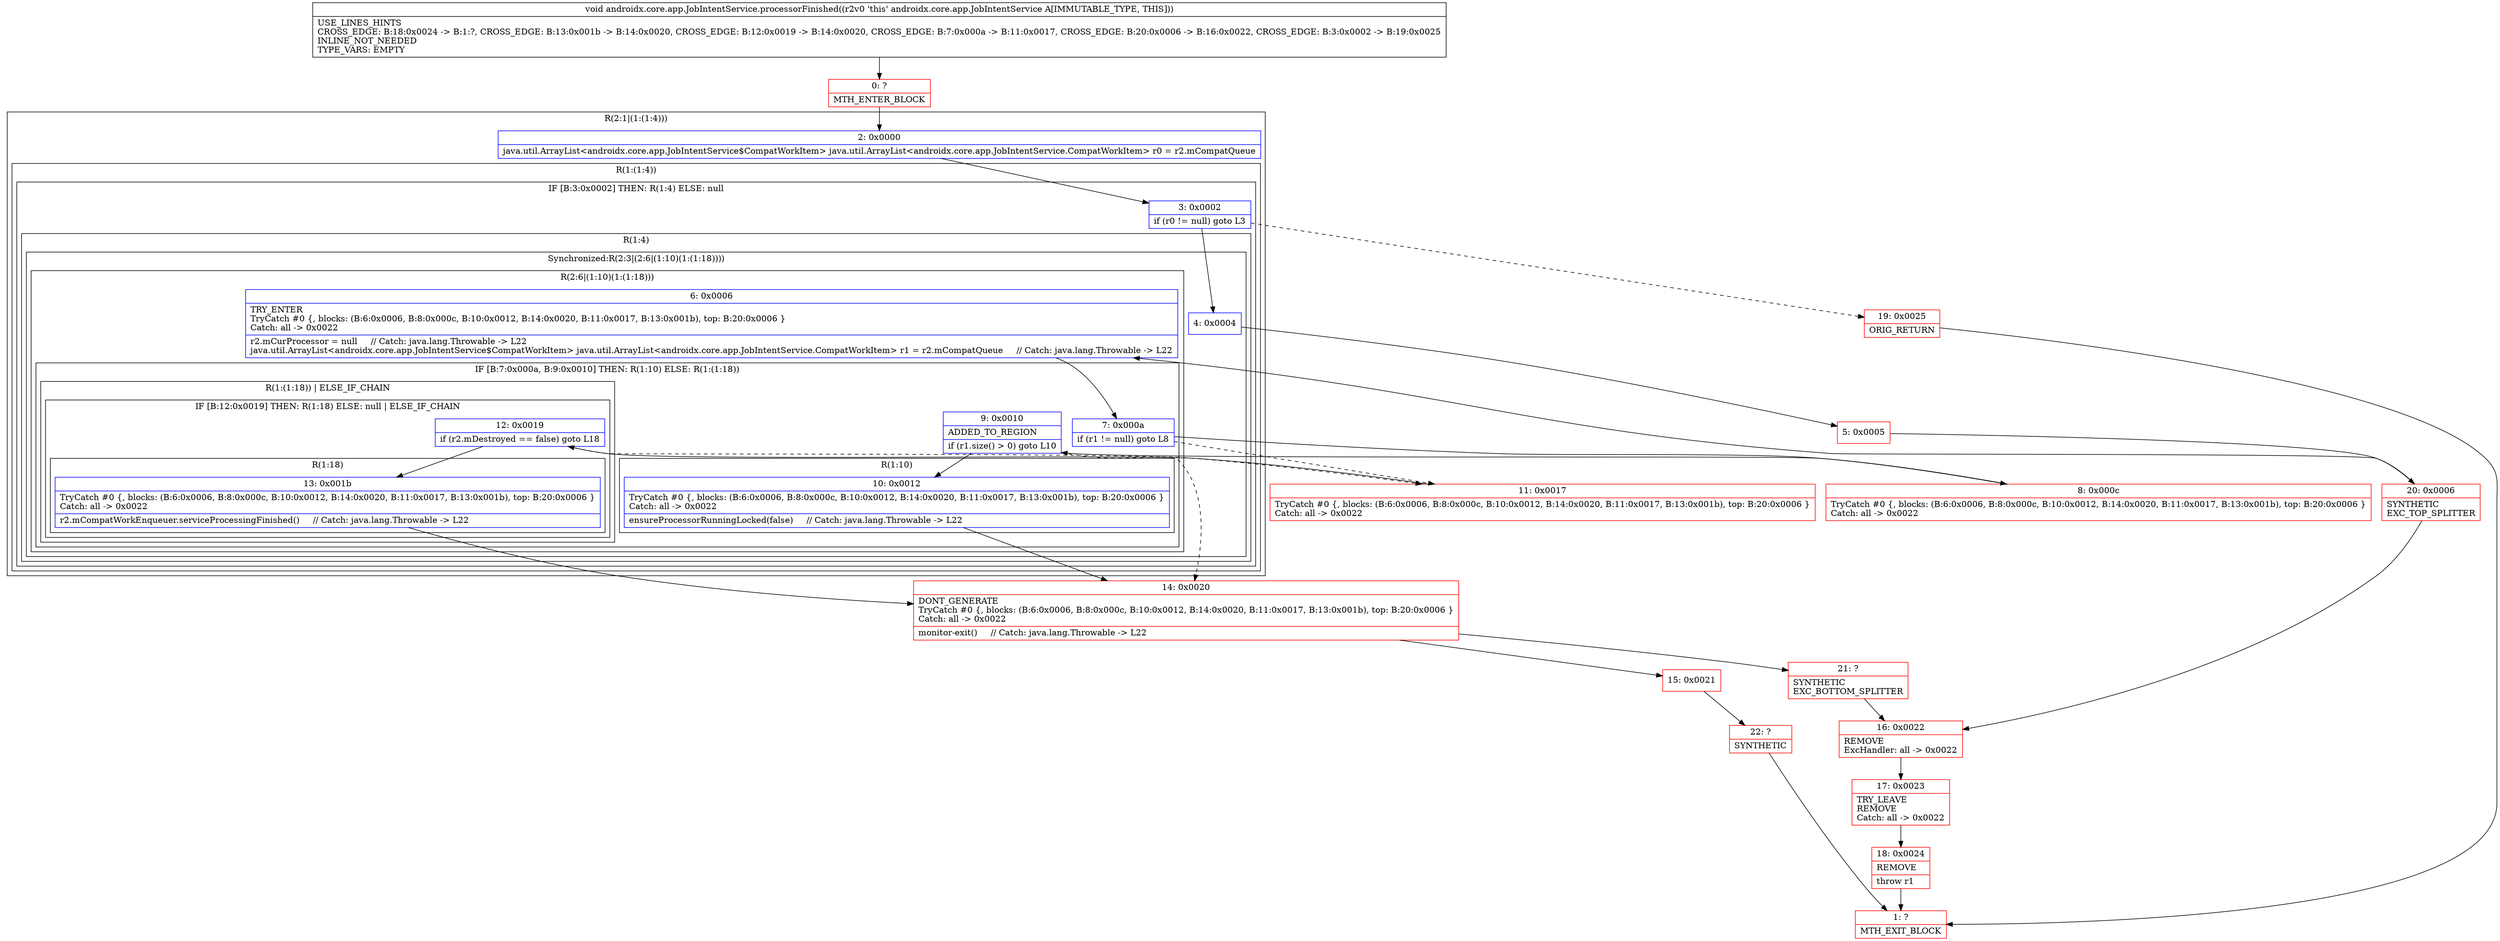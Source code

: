 digraph "CFG forandroidx.core.app.JobIntentService.processorFinished()V" {
subgraph cluster_Region_2098822389 {
label = "R(2:1|(1:(1:4)))";
node [shape=record,color=blue];
Node_2 [shape=record,label="{2\:\ 0x0000|java.util.ArrayList\<androidx.core.app.JobIntentService$CompatWorkItem\> java.util.ArrayList\<androidx.core.app.JobIntentService.CompatWorkItem\> r0 = r2.mCompatQueue\l}"];
subgraph cluster_Region_208756153 {
label = "R(1:(1:4))";
node [shape=record,color=blue];
subgraph cluster_IfRegion_807780374 {
label = "IF [B:3:0x0002] THEN: R(1:4) ELSE: null";
node [shape=record,color=blue];
Node_3 [shape=record,label="{3\:\ 0x0002|if (r0 != null) goto L3\l}"];
subgraph cluster_Region_1236039564 {
label = "R(1:4)";
node [shape=record,color=blue];
subgraph cluster_SynchronizedRegion_335939233 {
label = "Synchronized:R(2:3|(2:6|(1:10)(1:(1:18))))";
node [shape=record,color=blue];
Node_4 [shape=record,label="{4\:\ 0x0004}"];
subgraph cluster_Region_948898981 {
label = "R(2:6|(1:10)(1:(1:18)))";
node [shape=record,color=blue];
Node_6 [shape=record,label="{6\:\ 0x0006|TRY_ENTER\lTryCatch #0 \{, blocks: (B:6:0x0006, B:8:0x000c, B:10:0x0012, B:14:0x0020, B:11:0x0017, B:13:0x001b), top: B:20:0x0006 \}\lCatch: all \-\> 0x0022\l|r2.mCurProcessor = null     \/\/ Catch: java.lang.Throwable \-\> L22\ljava.util.ArrayList\<androidx.core.app.JobIntentService$CompatWorkItem\> java.util.ArrayList\<androidx.core.app.JobIntentService.CompatWorkItem\> r1 = r2.mCompatQueue     \/\/ Catch: java.lang.Throwable \-\> L22\l}"];
subgraph cluster_IfRegion_247931285 {
label = "IF [B:7:0x000a, B:9:0x0010] THEN: R(1:10) ELSE: R(1:(1:18))";
node [shape=record,color=blue];
Node_7 [shape=record,label="{7\:\ 0x000a|if (r1 != null) goto L8\l}"];
Node_9 [shape=record,label="{9\:\ 0x0010|ADDED_TO_REGION\l|if (r1.size() \> 0) goto L10\l}"];
subgraph cluster_Region_913933261 {
label = "R(1:10)";
node [shape=record,color=blue];
Node_10 [shape=record,label="{10\:\ 0x0012|TryCatch #0 \{, blocks: (B:6:0x0006, B:8:0x000c, B:10:0x0012, B:14:0x0020, B:11:0x0017, B:13:0x001b), top: B:20:0x0006 \}\lCatch: all \-\> 0x0022\l|ensureProcessorRunningLocked(false)     \/\/ Catch: java.lang.Throwable \-\> L22\l}"];
}
subgraph cluster_Region_286849414 {
label = "R(1:(1:18)) | ELSE_IF_CHAIN\l";
node [shape=record,color=blue];
subgraph cluster_IfRegion_386065033 {
label = "IF [B:12:0x0019] THEN: R(1:18) ELSE: null | ELSE_IF_CHAIN\l";
node [shape=record,color=blue];
Node_12 [shape=record,label="{12\:\ 0x0019|if (r2.mDestroyed == false) goto L18\l}"];
subgraph cluster_Region_1035528178 {
label = "R(1:18)";
node [shape=record,color=blue];
Node_13 [shape=record,label="{13\:\ 0x001b|TryCatch #0 \{, blocks: (B:6:0x0006, B:8:0x000c, B:10:0x0012, B:14:0x0020, B:11:0x0017, B:13:0x001b), top: B:20:0x0006 \}\lCatch: all \-\> 0x0022\l|r2.mCompatWorkEnqueuer.serviceProcessingFinished()     \/\/ Catch: java.lang.Throwable \-\> L22\l}"];
}
}
}
}
}
}
}
}
}
}
Node_0 [shape=record,color=red,label="{0\:\ ?|MTH_ENTER_BLOCK\l}"];
Node_5 [shape=record,color=red,label="{5\:\ 0x0005}"];
Node_20 [shape=record,color=red,label="{20\:\ 0x0006|SYNTHETIC\lEXC_TOP_SPLITTER\l}"];
Node_8 [shape=record,color=red,label="{8\:\ 0x000c|TryCatch #0 \{, blocks: (B:6:0x0006, B:8:0x000c, B:10:0x0012, B:14:0x0020, B:11:0x0017, B:13:0x001b), top: B:20:0x0006 \}\lCatch: all \-\> 0x0022\l}"];
Node_14 [shape=record,color=red,label="{14\:\ 0x0020|DONT_GENERATE\lTryCatch #0 \{, blocks: (B:6:0x0006, B:8:0x000c, B:10:0x0012, B:14:0x0020, B:11:0x0017, B:13:0x001b), top: B:20:0x0006 \}\lCatch: all \-\> 0x0022\l|monitor\-exit()     \/\/ Catch: java.lang.Throwable \-\> L22\l}"];
Node_15 [shape=record,color=red,label="{15\:\ 0x0021}"];
Node_22 [shape=record,color=red,label="{22\:\ ?|SYNTHETIC\l}"];
Node_1 [shape=record,color=red,label="{1\:\ ?|MTH_EXIT_BLOCK\l}"];
Node_21 [shape=record,color=red,label="{21\:\ ?|SYNTHETIC\lEXC_BOTTOM_SPLITTER\l}"];
Node_11 [shape=record,color=red,label="{11\:\ 0x0017|TryCatch #0 \{, blocks: (B:6:0x0006, B:8:0x000c, B:10:0x0012, B:14:0x0020, B:11:0x0017, B:13:0x001b), top: B:20:0x0006 \}\lCatch: all \-\> 0x0022\l}"];
Node_16 [shape=record,color=red,label="{16\:\ 0x0022|REMOVE\lExcHandler: all \-\> 0x0022\l}"];
Node_17 [shape=record,color=red,label="{17\:\ 0x0023|TRY_LEAVE\lREMOVE\lCatch: all \-\> 0x0022\l}"];
Node_18 [shape=record,color=red,label="{18\:\ 0x0024|REMOVE\l|throw r1\l}"];
Node_19 [shape=record,color=red,label="{19\:\ 0x0025|ORIG_RETURN\l}"];
MethodNode[shape=record,label="{void androidx.core.app.JobIntentService.processorFinished((r2v0 'this' androidx.core.app.JobIntentService A[IMMUTABLE_TYPE, THIS]))  | USE_LINES_HINTS\lCROSS_EDGE: B:18:0x0024 \-\> B:1:?, CROSS_EDGE: B:13:0x001b \-\> B:14:0x0020, CROSS_EDGE: B:12:0x0019 \-\> B:14:0x0020, CROSS_EDGE: B:7:0x000a \-\> B:11:0x0017, CROSS_EDGE: B:20:0x0006 \-\> B:16:0x0022, CROSS_EDGE: B:3:0x0002 \-\> B:19:0x0025\lINLINE_NOT_NEEDED\lTYPE_VARS: EMPTY\l}"];
MethodNode -> Node_0;Node_2 -> Node_3;
Node_3 -> Node_4;
Node_3 -> Node_19[style=dashed];
Node_4 -> Node_5;
Node_6 -> Node_7;
Node_7 -> Node_8;
Node_7 -> Node_11[style=dashed];
Node_9 -> Node_10;
Node_9 -> Node_11[style=dashed];
Node_10 -> Node_14;
Node_12 -> Node_13;
Node_12 -> Node_14[style=dashed];
Node_13 -> Node_14;
Node_0 -> Node_2;
Node_5 -> Node_20;
Node_20 -> Node_6;
Node_20 -> Node_16;
Node_8 -> Node_9;
Node_14 -> Node_15;
Node_14 -> Node_21;
Node_15 -> Node_22;
Node_22 -> Node_1;
Node_21 -> Node_16;
Node_11 -> Node_12;
Node_16 -> Node_17;
Node_17 -> Node_18;
Node_18 -> Node_1;
Node_19 -> Node_1;
}


